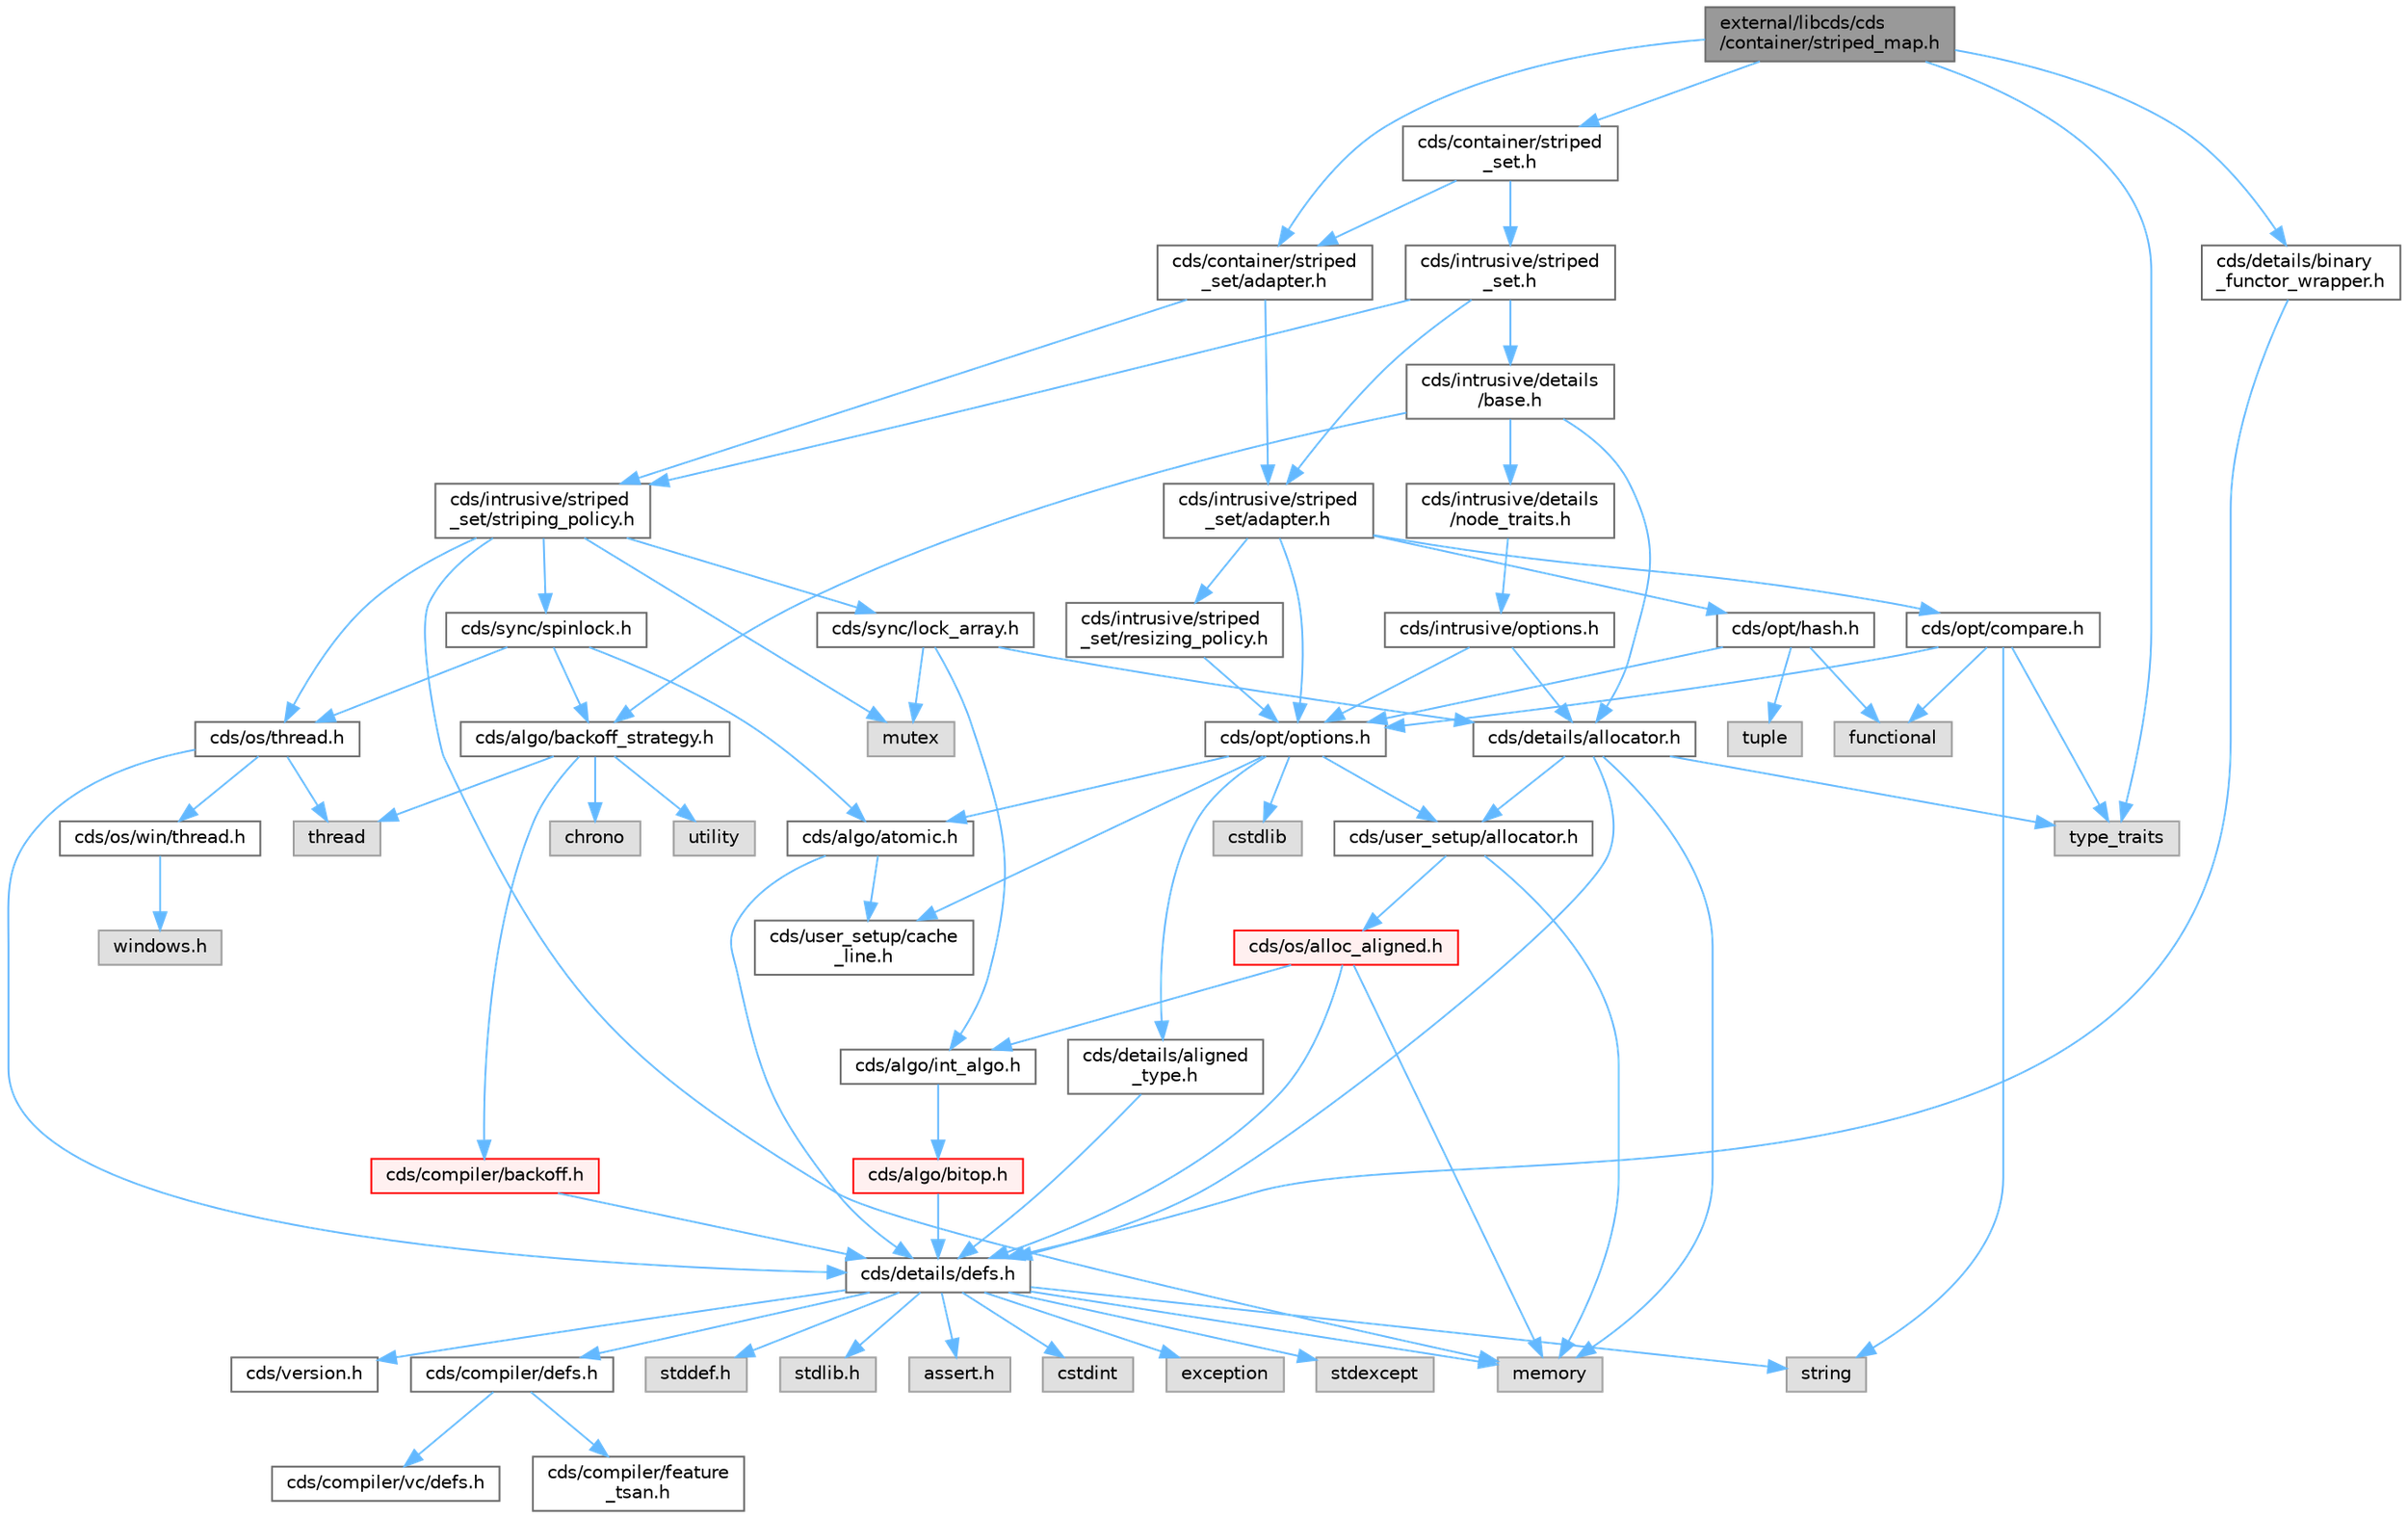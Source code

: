 digraph "external/libcds/cds/container/striped_map.h"
{
 // LATEX_PDF_SIZE
  bgcolor="transparent";
  edge [fontname=Helvetica,fontsize=10,labelfontname=Helvetica,labelfontsize=10];
  node [fontname=Helvetica,fontsize=10,shape=box,height=0.2,width=0.4];
  Node1 [id="Node000001",label="external/libcds/cds\l/container/striped_map.h",height=0.2,width=0.4,color="gray40", fillcolor="grey60", style="filled", fontcolor="black",tooltip=" "];
  Node1 -> Node2 [id="edge1_Node000001_Node000002",color="steelblue1",style="solid",tooltip=" "];
  Node2 [id="Node000002",label="type_traits",height=0.2,width=0.4,color="grey60", fillcolor="#E0E0E0", style="filled",tooltip=" "];
  Node1 -> Node3 [id="edge2_Node000001_Node000003",color="steelblue1",style="solid",tooltip=" "];
  Node3 [id="Node000003",label="cds/container/striped\l_set.h",height=0.2,width=0.4,color="grey40", fillcolor="white", style="filled",URL="$container_2striped__set_8h.html",tooltip=" "];
  Node3 -> Node4 [id="edge3_Node000003_Node000004",color="steelblue1",style="solid",tooltip=" "];
  Node4 [id="Node000004",label="cds/intrusive/striped\l_set.h",height=0.2,width=0.4,color="grey40", fillcolor="white", style="filled",URL="$intrusive_2striped__set_8h.html",tooltip=" "];
  Node4 -> Node5 [id="edge4_Node000004_Node000005",color="steelblue1",style="solid",tooltip=" "];
  Node5 [id="Node000005",label="cds/intrusive/details\l/base.h",height=0.2,width=0.4,color="grey40", fillcolor="white", style="filled",URL="$external_2libcds_2cds_2intrusive_2details_2base_8h.html",tooltip=" "];
  Node5 -> Node6 [id="edge5_Node000005_Node000006",color="steelblue1",style="solid",tooltip=" "];
  Node6 [id="Node000006",label="cds/intrusive/details\l/node_traits.h",height=0.2,width=0.4,color="grey40", fillcolor="white", style="filled",URL="$node__traits_8h.html",tooltip=" "];
  Node6 -> Node7 [id="edge6_Node000006_Node000007",color="steelblue1",style="solid",tooltip=" "];
  Node7 [id="Node000007",label="cds/intrusive/options.h",height=0.2,width=0.4,color="grey40", fillcolor="white", style="filled",URL="$intrusive_2options_8h.html",tooltip=" "];
  Node7 -> Node8 [id="edge7_Node000007_Node000008",color="steelblue1",style="solid",tooltip=" "];
  Node8 [id="Node000008",label="cds/opt/options.h",height=0.2,width=0.4,color="grey40", fillcolor="white", style="filled",URL="$opt_2options_8h.html",tooltip=" "];
  Node8 -> Node9 [id="edge8_Node000008_Node000009",color="steelblue1",style="solid",tooltip=" "];
  Node9 [id="Node000009",label="cstdlib",height=0.2,width=0.4,color="grey60", fillcolor="#E0E0E0", style="filled",tooltip=" "];
  Node8 -> Node10 [id="edge9_Node000008_Node000010",color="steelblue1",style="solid",tooltip=" "];
  Node10 [id="Node000010",label="cds/details/aligned\l_type.h",height=0.2,width=0.4,color="grey40", fillcolor="white", style="filled",URL="$aligned__type_8h.html",tooltip=" "];
  Node10 -> Node11 [id="edge10_Node000010_Node000011",color="steelblue1",style="solid",tooltip=" "];
  Node11 [id="Node000011",label="cds/details/defs.h",height=0.2,width=0.4,color="grey40", fillcolor="white", style="filled",URL="$details_2defs_8h.html",tooltip=" "];
  Node11 -> Node12 [id="edge11_Node000011_Node000012",color="steelblue1",style="solid",tooltip=" "];
  Node12 [id="Node000012",label="stddef.h",height=0.2,width=0.4,color="grey60", fillcolor="#E0E0E0", style="filled",tooltip=" "];
  Node11 -> Node13 [id="edge12_Node000011_Node000013",color="steelblue1",style="solid",tooltip=" "];
  Node13 [id="Node000013",label="stdlib.h",height=0.2,width=0.4,color="grey60", fillcolor="#E0E0E0", style="filled",tooltip=" "];
  Node11 -> Node14 [id="edge13_Node000011_Node000014",color="steelblue1",style="solid",tooltip=" "];
  Node14 [id="Node000014",label="assert.h",height=0.2,width=0.4,color="grey60", fillcolor="#E0E0E0", style="filled",tooltip=" "];
  Node11 -> Node15 [id="edge14_Node000011_Node000015",color="steelblue1",style="solid",tooltip=" "];
  Node15 [id="Node000015",label="cstdint",height=0.2,width=0.4,color="grey60", fillcolor="#E0E0E0", style="filled",tooltip=" "];
  Node11 -> Node16 [id="edge15_Node000011_Node000016",color="steelblue1",style="solid",tooltip=" "];
  Node16 [id="Node000016",label="exception",height=0.2,width=0.4,color="grey60", fillcolor="#E0E0E0", style="filled",tooltip=" "];
  Node11 -> Node17 [id="edge16_Node000011_Node000017",color="steelblue1",style="solid",tooltip=" "];
  Node17 [id="Node000017",label="stdexcept",height=0.2,width=0.4,color="grey60", fillcolor="#E0E0E0", style="filled",tooltip=" "];
  Node11 -> Node18 [id="edge17_Node000011_Node000018",color="steelblue1",style="solid",tooltip=" "];
  Node18 [id="Node000018",label="string",height=0.2,width=0.4,color="grey60", fillcolor="#E0E0E0", style="filled",tooltip=" "];
  Node11 -> Node19 [id="edge18_Node000011_Node000019",color="steelblue1",style="solid",tooltip=" "];
  Node19 [id="Node000019",label="memory",height=0.2,width=0.4,color="grey60", fillcolor="#E0E0E0", style="filled",tooltip=" "];
  Node11 -> Node20 [id="edge19_Node000011_Node000020",color="steelblue1",style="solid",tooltip=" "];
  Node20 [id="Node000020",label="cds/version.h",height=0.2,width=0.4,color="grey40", fillcolor="white", style="filled",URL="$external_2libcds_2cds_2version_8h.html",tooltip=" "];
  Node11 -> Node21 [id="edge20_Node000011_Node000021",color="steelblue1",style="solid",tooltip=" "];
  Node21 [id="Node000021",label="cds/compiler/defs.h",height=0.2,width=0.4,color="grey40", fillcolor="white", style="filled",URL="$compiler_2defs_8h.html",tooltip=" "];
  Node21 -> Node22 [id="edge21_Node000021_Node000022",color="steelblue1",style="solid",tooltip=" "];
  Node22 [id="Node000022",label="cds/compiler/vc/defs.h",height=0.2,width=0.4,color="grey40", fillcolor="white", style="filled",URL="$compiler_2vc_2defs_8h.html",tooltip=" "];
  Node21 -> Node23 [id="edge22_Node000021_Node000023",color="steelblue1",style="solid",tooltip=" "];
  Node23 [id="Node000023",label="cds/compiler/feature\l_tsan.h",height=0.2,width=0.4,color="grey40", fillcolor="white", style="filled",URL="$feature__tsan_8h.html",tooltip=" "];
  Node8 -> Node24 [id="edge23_Node000008_Node000024",color="steelblue1",style="solid",tooltip=" "];
  Node24 [id="Node000024",label="cds/user_setup/allocator.h",height=0.2,width=0.4,color="grey40", fillcolor="white", style="filled",URL="$external_2libcds_2cds_2user__setup_2allocator_8h.html",tooltip="Default implementation of allocator classes."];
  Node24 -> Node19 [id="edge24_Node000024_Node000019",color="steelblue1",style="solid",tooltip=" "];
  Node24 -> Node25 [id="edge25_Node000024_Node000025",color="steelblue1",style="solid",tooltip=" "];
  Node25 [id="Node000025",label="cds/os/alloc_aligned.h",height=0.2,width=0.4,color="red", fillcolor="#FFF0F0", style="filled",URL="$alloc__aligned_8h.html",tooltip=" "];
  Node25 -> Node11 [id="edge26_Node000025_Node000011",color="steelblue1",style="solid",tooltip=" "];
  Node25 -> Node19 [id="edge27_Node000025_Node000019",color="steelblue1",style="solid",tooltip=" "];
  Node25 -> Node29 [id="edge28_Node000025_Node000029",color="steelblue1",style="solid",tooltip=" "];
  Node29 [id="Node000029",label="cds/algo/int_algo.h",height=0.2,width=0.4,color="grey40", fillcolor="white", style="filled",URL="$int__algo_8h.html",tooltip=" "];
  Node29 -> Node30 [id="edge29_Node000029_Node000030",color="steelblue1",style="solid",tooltip=" "];
  Node30 [id="Node000030",label="cds/algo/bitop.h",height=0.2,width=0.4,color="red", fillcolor="#FFF0F0", style="filled",URL="$algo_2bitop_8h.html",tooltip=" "];
  Node30 -> Node11 [id="edge30_Node000030_Node000011",color="steelblue1",style="solid",tooltip=" "];
  Node8 -> Node39 [id="edge31_Node000008_Node000039",color="steelblue1",style="solid",tooltip=" "];
  Node39 [id="Node000039",label="cds/user_setup/cache\l_line.h",height=0.2,width=0.4,color="grey40", fillcolor="white", style="filled",URL="$cache__line_8h.html",tooltip="Cache-line size definition"];
  Node8 -> Node40 [id="edge32_Node000008_Node000040",color="steelblue1",style="solid",tooltip=" "];
  Node40 [id="Node000040",label="cds/algo/atomic.h",height=0.2,width=0.4,color="grey40", fillcolor="white", style="filled",URL="$external_2libcds_2cds_2algo_2atomic_8h.html",tooltip=" "];
  Node40 -> Node11 [id="edge33_Node000040_Node000011",color="steelblue1",style="solid",tooltip=" "];
  Node40 -> Node39 [id="edge34_Node000040_Node000039",color="steelblue1",style="solid",tooltip=" "];
  Node7 -> Node41 [id="edge35_Node000007_Node000041",color="steelblue1",style="solid",tooltip=" "];
  Node41 [id="Node000041",label="cds/details/allocator.h",height=0.2,width=0.4,color="grey40", fillcolor="white", style="filled",URL="$external_2libcds_2cds_2details_2allocator_8h.html",tooltip=" "];
  Node41 -> Node2 [id="edge36_Node000041_Node000002",color="steelblue1",style="solid",tooltip=" "];
  Node41 -> Node19 [id="edge37_Node000041_Node000019",color="steelblue1",style="solid",tooltip=" "];
  Node41 -> Node11 [id="edge38_Node000041_Node000011",color="steelblue1",style="solid",tooltip=" "];
  Node41 -> Node24 [id="edge39_Node000041_Node000024",color="steelblue1",style="solid",tooltip=" "];
  Node5 -> Node41 [id="edge40_Node000005_Node000041",color="steelblue1",style="solid",tooltip=" "];
  Node5 -> Node42 [id="edge41_Node000005_Node000042",color="steelblue1",style="solid",tooltip=" "];
  Node42 [id="Node000042",label="cds/algo/backoff_strategy.h",height=0.2,width=0.4,color="grey40", fillcolor="white", style="filled",URL="$backoff__strategy_8h.html",tooltip=" "];
  Node42 -> Node38 [id="edge42_Node000042_Node000038",color="steelblue1",style="solid",tooltip=" "];
  Node38 [id="Node000038",label="utility",height=0.2,width=0.4,color="grey60", fillcolor="#E0E0E0", style="filled",tooltip=" "];
  Node42 -> Node34 [id="edge43_Node000042_Node000034",color="steelblue1",style="solid",tooltip=" "];
  Node34 [id="Node000034",label="thread",height=0.2,width=0.4,color="grey60", fillcolor="#E0E0E0", style="filled",tooltip=" "];
  Node42 -> Node43 [id="edge44_Node000042_Node000043",color="steelblue1",style="solid",tooltip=" "];
  Node43 [id="Node000043",label="chrono",height=0.2,width=0.4,color="grey60", fillcolor="#E0E0E0", style="filled",tooltip=" "];
  Node42 -> Node44 [id="edge45_Node000042_Node000044",color="steelblue1",style="solid",tooltip=" "];
  Node44 [id="Node000044",label="cds/compiler/backoff.h",height=0.2,width=0.4,color="red", fillcolor="#FFF0F0", style="filled",URL="$backoff_8h.html",tooltip=" "];
  Node44 -> Node11 [id="edge46_Node000044_Node000011",color="steelblue1",style="solid",tooltip=" "];
  Node4 -> Node46 [id="edge47_Node000004_Node000046",color="steelblue1",style="solid",tooltip=" "];
  Node46 [id="Node000046",label="cds/intrusive/striped\l_set/adapter.h",height=0.2,width=0.4,color="grey40", fillcolor="white", style="filled",URL="$intrusive_2striped__set_2adapter_8h.html",tooltip=" "];
  Node46 -> Node8 [id="edge48_Node000046_Node000008",color="steelblue1",style="solid",tooltip=" "];
  Node46 -> Node47 [id="edge49_Node000046_Node000047",color="steelblue1",style="solid",tooltip=" "];
  Node47 [id="Node000047",label="cds/intrusive/striped\l_set/resizing_policy.h",height=0.2,width=0.4,color="grey40", fillcolor="white", style="filled",URL="$resizing__policy_8h.html",tooltip=" "];
  Node47 -> Node8 [id="edge50_Node000047_Node000008",color="steelblue1",style="solid",tooltip=" "];
  Node46 -> Node48 [id="edge51_Node000046_Node000048",color="steelblue1",style="solid",tooltip=" "];
  Node48 [id="Node000048",label="cds/opt/hash.h",height=0.2,width=0.4,color="grey40", fillcolor="white", style="filled",URL="$external_2libcds_2cds_2opt_2hash_8h.html",tooltip=" "];
  Node48 -> Node49 [id="edge52_Node000048_Node000049",color="steelblue1",style="solid",tooltip=" "];
  Node49 [id="Node000049",label="tuple",height=0.2,width=0.4,color="grey60", fillcolor="#E0E0E0", style="filled",tooltip=" "];
  Node48 -> Node50 [id="edge53_Node000048_Node000050",color="steelblue1",style="solid",tooltip=" "];
  Node50 [id="Node000050",label="functional",height=0.2,width=0.4,color="grey60", fillcolor="#E0E0E0", style="filled",tooltip=" "];
  Node48 -> Node8 [id="edge54_Node000048_Node000008",color="steelblue1",style="solid",tooltip=" "];
  Node46 -> Node51 [id="edge55_Node000046_Node000051",color="steelblue1",style="solid",tooltip=" "];
  Node51 [id="Node000051",label="cds/opt/compare.h",height=0.2,width=0.4,color="grey40", fillcolor="white", style="filled",URL="$external_2libcds_2cds_2opt_2compare_8h.html",tooltip=" "];
  Node51 -> Node2 [id="edge56_Node000051_Node000002",color="steelblue1",style="solid",tooltip=" "];
  Node51 -> Node50 [id="edge57_Node000051_Node000050",color="steelblue1",style="solid",tooltip=" "];
  Node51 -> Node18 [id="edge58_Node000051_Node000018",color="steelblue1",style="solid",tooltip=" "];
  Node51 -> Node8 [id="edge59_Node000051_Node000008",color="steelblue1",style="solid",tooltip=" "];
  Node4 -> Node52 [id="edge60_Node000004_Node000052",color="steelblue1",style="solid",tooltip=" "];
  Node52 [id="Node000052",label="cds/intrusive/striped\l_set/striping_policy.h",height=0.2,width=0.4,color="grey40", fillcolor="white", style="filled",URL="$striping__policy_8h.html",tooltip=" "];
  Node52 -> Node19 [id="edge61_Node000052_Node000019",color="steelblue1",style="solid",tooltip=" "];
  Node52 -> Node53 [id="edge62_Node000052_Node000053",color="steelblue1",style="solid",tooltip=" "];
  Node53 [id="Node000053",label="mutex",height=0.2,width=0.4,color="grey60", fillcolor="#E0E0E0", style="filled",tooltip=" "];
  Node52 -> Node54 [id="edge63_Node000052_Node000054",color="steelblue1",style="solid",tooltip=" "];
  Node54 [id="Node000054",label="cds/sync/lock_array.h",height=0.2,width=0.4,color="grey40", fillcolor="white", style="filled",URL="$lock__array_8h.html",tooltip=" "];
  Node54 -> Node53 [id="edge64_Node000054_Node000053",color="steelblue1",style="solid",tooltip=" "];
  Node54 -> Node41 [id="edge65_Node000054_Node000041",color="steelblue1",style="solid",tooltip=" "];
  Node54 -> Node29 [id="edge66_Node000054_Node000029",color="steelblue1",style="solid",tooltip=" "];
  Node52 -> Node55 [id="edge67_Node000052_Node000055",color="steelblue1",style="solid",tooltip=" "];
  Node55 [id="Node000055",label="cds/os/thread.h",height=0.2,width=0.4,color="grey40", fillcolor="white", style="filled",URL="$cds_2os_2thread_8h.html",tooltip=" "];
  Node55 -> Node34 [id="edge68_Node000055_Node000034",color="steelblue1",style="solid",tooltip=" "];
  Node55 -> Node11 [id="edge69_Node000055_Node000011",color="steelblue1",style="solid",tooltip=" "];
  Node55 -> Node56 [id="edge70_Node000055_Node000056",color="steelblue1",style="solid",tooltip=" "];
  Node56 [id="Node000056",label="cds/os/win/thread.h",height=0.2,width=0.4,color="grey40", fillcolor="white", style="filled",URL="$cds_2os_2win_2thread_8h.html",tooltip=" "];
  Node56 -> Node57 [id="edge71_Node000056_Node000057",color="steelblue1",style="solid",tooltip=" "];
  Node57 [id="Node000057",label="windows.h",height=0.2,width=0.4,color="grey60", fillcolor="#E0E0E0", style="filled",tooltip=" "];
  Node52 -> Node58 [id="edge72_Node000052_Node000058",color="steelblue1",style="solid",tooltip=" "];
  Node58 [id="Node000058",label="cds/sync/spinlock.h",height=0.2,width=0.4,color="grey40", fillcolor="white", style="filled",URL="$sync_2spinlock_8h.html",tooltip=" "];
  Node58 -> Node40 [id="edge73_Node000058_Node000040",color="steelblue1",style="solid",tooltip=" "];
  Node58 -> Node55 [id="edge74_Node000058_Node000055",color="steelblue1",style="solid",tooltip=" "];
  Node58 -> Node42 [id="edge75_Node000058_Node000042",color="steelblue1",style="solid",tooltip=" "];
  Node3 -> Node59 [id="edge76_Node000003_Node000059",color="steelblue1",style="solid",tooltip=" "];
  Node59 [id="Node000059",label="cds/container/striped\l_set/adapter.h",height=0.2,width=0.4,color="grey40", fillcolor="white", style="filled",URL="$container_2striped__set_2adapter_8h.html",tooltip=" "];
  Node59 -> Node46 [id="edge77_Node000059_Node000046",color="steelblue1",style="solid",tooltip=" "];
  Node59 -> Node52 [id="edge78_Node000059_Node000052",color="steelblue1",style="solid",tooltip=" "];
  Node1 -> Node59 [id="edge79_Node000001_Node000059",color="steelblue1",style="solid",tooltip=" "];
  Node1 -> Node60 [id="edge80_Node000001_Node000060",color="steelblue1",style="solid",tooltip=" "];
  Node60 [id="Node000060",label="cds/details/binary\l_functor_wrapper.h",height=0.2,width=0.4,color="grey40", fillcolor="white", style="filled",URL="$binary__functor__wrapper_8h.html",tooltip=" "];
  Node60 -> Node11 [id="edge81_Node000060_Node000011",color="steelblue1",style="solid",tooltip=" "];
}
